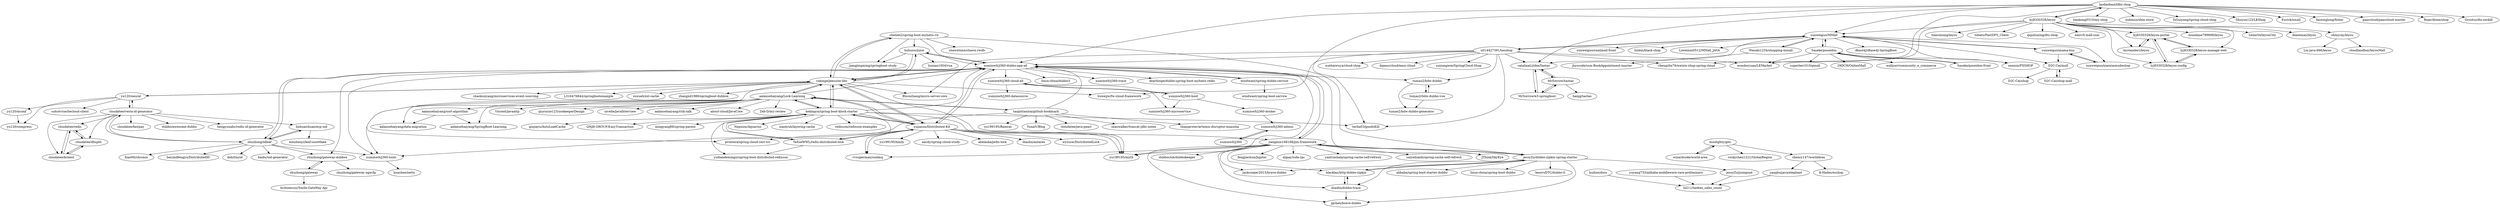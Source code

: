digraph G {
"chenlei2/spring-boot-mybatis-rw" -> "huhuics/joice"
"chenlei2/spring-boot-mybatis-rw" -> "jessyZu/dubbo-zipkin-spring-starter"
"chenlei2/spring-boot-mybatis-rw" -> "jiangjingming/springboot-study" ["e"=1]
"chenlei2/spring-boot-mybatis-rw" -> "xuminwlt/j360-dubbo-app-all"
"chenlei2/spring-boot-mybatis-rw" -> "shawntime/shawn-rwdb"
"chenlei2/spring-boot-mybatis-rw" -> "vakinge/jeesuite-libs"
"windwant/spring-dubbo-service" -> "windwant/spring-boot-service"
"windwant/spring-dubbo-service" -> "xuminwlt/j360-dubbo-app-all"
"taojintianxia/github-bookmark" -> "YunaiV/Blog" ["e"=1]
"taojintianxia/github-bookmark" -> "xuminwlt/j360-tools"
"taojintianxia/github-bookmark" -> "xuminwlt/j360-dubbo-app-all"
"taojintianxia/github-bookmark" -> "cloudatee/java-pearl"
"taojintianxia/github-bookmark" -> "aalansehaiyang/Lock-Learning"
"taojintianxia/github-bookmark" -> "seaswalker/tomcat-jdbc-notes"
"taojintianxia/github-bookmark" -> "chanjarster/artemis-disruptor-miaosha" ["e"=1]
"taojintianxia/github-bookmark" -> "yu199195/Raincat" ["e"=1]
"Saseke/poseidon" -> "Saseke/poseidon-front"
"Saseke/poseidon" -> "sunweiguo/MMall"
"Saseke/poseidon" -> "zenmin/FXSHOP"
"Saseke/poseidon" -> "wonderyuan/LEMarket" ["e"=1]
"Saseke/poseidon" -> "superlee1010/gmall" ["e"=1]
"Saseke/poseidon" -> "29DCH/OnlineMall" ["e"=1]
"Saseke/poseidon" -> "walljser/community_e_commerce" ["e"=1]
"linhuaichuan/ecp-uid" -> "zhuzhong/idleaf"
"linhuaichuan/ecp-uid" -> "weizhenyi/leaf-snowflake"
"lyj8330328/leyou" -> "lyj8330328/leyou-portal"
"lyj8330328/leyou" -> "lyj8330328/leyou-manage-web"
"lyj8330328/leyou" -> "bystanderc/leyou"
"lyj8330328/leyou" -> "mundane799699/leyou"
"lyj8330328/leyou" -> "lyj8330328/leyou-config"
"lyj8330328/leyou" -> "ohmyray/leyou"
"lyj8330328/leyou" -> "laodaobazi/ldbz-shop"
"lyj8330328/leyou" -> "Leme34/leyouCity"
"lyj8330328/leyou" -> "sunweiguo/MMall"
"lyj8330328/leyou" -> "dianemax/leyou"
"lyj8330328/leyou" -> "tiancixiong/leyou"
"lyj8330328/leyou" -> "tobato/FastDFS_Client" ["e"=1]
"lyj8330328/leyou" -> "qiguliuxing/dts-shop" ["e"=1]
"lyj8330328/leyou" -> "xenv/S-mall-ssm" ["e"=1]
"lyj8330328/leyou" -> "wonderyuan/LEMarket" ["e"=1]
"lyj8330328/leyou-manage-web" -> "lyj8330328/leyou-portal"
"lyj8330328/leyou-manage-web" -> "lyj8330328/leyou-config"
"kekingcn/spring-boot-klock-starter" -> "yujiasun/Distributed-Kit"
"kekingcn/spring-boot-klock-starter" -> "TaXueWWL/redis-distributed-lock"
"kekingcn/spring-boot-klock-starter" -> "aalansehaiyang/Lock-Learning"
"kekingcn/spring-boot-klock-starter" -> "qiujiayu/AutoLoadCache" ["e"=1]
"kekingcn/spring-boot-klock-starter" -> "xuminwlt/j360-dubbo-app-all"
"kekingcn/spring-boot-klock-starter" -> "vakinge/jeesuite-libs"
"kekingcn/spring-boot-klock-starter" -> "QNJR-GROUP/EasyTransaction" ["e"=1]
"kekingcn/spring-boot-klock-starter" -> "mingyang66/spring-parent" ["e"=1]
"kekingcn/spring-boot-klock-starter" -> "vvsuperman/coolmq" ["e"=1]
"kekingcn/spring-boot-klock-starter" -> "Nepxion/Aquarius" ["e"=1]
"kekingcn/spring-boot-klock-starter" -> "xiaolyuh/layering-cache" ["e"=1]
"kekingcn/spring-boot-klock-starter" -> "techa03/goodsKill" ["e"=1]
"kekingcn/spring-boot-klock-starter" -> "yudiandemingzi/spring-boot-distributed-redisson" ["e"=1]
"kekingcn/spring-boot-klock-starter" -> "redisson/redisson-examples"
"kekingcn/spring-boot-klock-starter" -> "yu199195/myth" ["e"=1]
"u014427391/taoshop" -> "sunweiguo/MMall"
"u014427391/taoshop" -> "tumao2/hdw-dubbo"
"u014427391/taoshop" -> "xuminwlt/j360-dubbo-app-all"
"u014427391/taoshop" -> "chengzhx76/weixin-shop-spring-cloud" ["e"=1]
"u014427391/taoshop" -> "wonderyuan/LEMarket" ["e"=1]
"u014427391/taoshop" -> "Blucezhang/micro-server-own" ["e"=1]
"u014427391/taoshop" -> "xuehaiwuya/cloud-shop" ["e"=1]
"u014427391/taoshop" -> "dqeasycloud/easy-cloud" ["e"=1]
"u014427391/taoshop" -> "suxiongwei/SpringCloud-Shop" ["e"=1]
"u014427391/taoshop" -> "liuweijw/fw-cloud-framework" ["e"=1]
"u014427391/taoshop" -> "catalinaLi/ideaTaotao"
"u014427391/taoshop" -> "techa03/goodsKill" ["e"=1]
"TaXueWWL/redis-distributed-lock" -> "kekingcn/spring-boot-klock-starter"
"TaXueWWL/redis-distributed-lock" -> "yujiasun/Distributed-Kit"
"TaXueWWL/redis-distributed-lock" -> "yudiandemingzi/spring-boot-distributed-redisson" ["e"=1]
"zhuzhong/idleaf" -> "linhuaichuan/ecp-uid"
"zhuzhong/idleaf" -> "baidu/uid-generator" ["e"=1]
"zhuzhong/idleaf" -> "xuminwlt/j360-dubbo-app-all"
"zhuzhong/idleaf" -> "cloudatee/vesta-id-generator"
"zhuzhong/idleaf" -> "xuminwlt/j360-tools"
"zhuzhong/idleaf" -> "XiaoMi/chronos" ["e"=1]
"zhuzhong/idleaf" -> "beyondfengyu/DistributedID" ["e"=1]
"zhuzhong/idleaf" -> "zhuzhong/gateway-dubbox"
"zhuzhong/idleaf" -> "didi/tinyid" ["e"=1]
"laodaobazi/ldbz-shop" -> "lyj8330328/leyou"
"laodaobazi/ldbz-shop" -> "chengzhx76/weixin-shop-spring-cloud" ["e"=1]
"laodaobazi/ldbz-shop" -> "catalinaLi/ideaTaotao"
"laodaobazi/ldbz-shop" -> "tiankong0310/my-shop" ["e"=1]
"laodaobazi/ldbz-shop" -> "xubinux/xbin-store" ["e"=1]
"laodaobazi/ldbz-shop" -> "sunweiguo/MMall"
"laodaobazi/ldbz-shop" -> "xuminwlt/j360-dubbo-app-all"
"laodaobazi/ldbz-shop" -> "SiGuiyang/spring-cloud-shop" ["e"=1]
"laodaobazi/ldbz-shop" -> "techa03/goodsKill" ["e"=1]
"laodaobazi/ldbz-shop" -> "Shuyun123/LKShop" ["e"=1]
"laodaobazi/ldbz-shop" -> "Exrick/xmall" ["e"=1]
"laodaobazi/ldbz-shop" -> "fanxinglong/fisher" ["e"=1]
"laodaobazi/ldbz-shop" -> "paascloud/paascloud-master" ["e"=1]
"laodaobazi/ldbz-shop" -> "RojerAlone/shop" ["e"=1]
"laodaobazi/ldbz-shop" -> "Grootzz/dis-seckill" ["e"=1]
"aalansehaiyang/sort-algorithm" -> "aalansehaiyang/data-migration"
"aalansehaiyang/sort-algorithm" -> "aalansehaiyang/SpringBoot-Learning"
"MrSorrow/taotao" -> "hanjg/taotao"
"MrSorrow/taotao" -> "catalinaLi/ideaTaotao"
"MrSorrow/taotao" -> "MrSorrow/e3-springboot"
"yujiasun/Distributed-Kit" -> "xuminwlt/j360-dubbo-app-all"
"yujiasun/Distributed-Kit" -> "kekingcn/spring-boot-klock-starter"
"yujiasun/Distributed-Kit" -> "TaXueWWL/redis-distributed-lock"
"yujiasun/Distributed-Kit" -> "yu199195/myth" ["e"=1]
"yujiasun/Distributed-Kit" -> "aalansehaiyang/Lock-Learning"
"yujiasun/Distributed-Kit" -> "vakinge/jeesuite-libs"
"yujiasun/Distributed-Kit" -> "wyzssw/DistributedLock"
"yujiasun/Distributed-Kit" -> "yu199195/hmily" ["e"=1]
"yujiasun/Distributed-Kit" -> "vvsuperman/coolmq" ["e"=1]
"yujiasun/Distributed-Kit" -> "eacdy/spring-cloud-study" ["e"=1]
"yujiasun/Distributed-Kit" -> "abelaska/jedis-lock"
"yujiasun/Distributed-Kit" -> "prontera/spring-cloud-rest-tcc" ["e"=1]
"yujiasun/Distributed-Kit" -> "jiangmin168168/jim-framework"
"yujiasun/Distributed-Kit" -> "ihaolin/antares" ["e"=1]
"jiangmin168168/jim-framework" -> "yantrashala/spring-cache-self-refresh"
"jiangmin168168/jim-framework" -> "jessyZu/dubbo-zipkin-spring-starter"
"jiangmin168168/jim-framework" -> "xuminwlt/j360-dubbo-app-all"
"jiangmin168168/jim-framework" -> "vvsuperman/coolmq" ["e"=1]
"jiangmin168168/jim-framework" -> "saiyedzaidi/spring-cache-self-refresh"
"jiangmin168168/jim-framework" -> "dubboclub/dubbokeeper" ["e"=1]
"jiangmin168168/jim-framework" -> "blacklau/http-dubbo-zipkin"
"jiangmin168168/jim-framework" -> "yu199195/myth" ["e"=1]
"jiangmin168168/jim-framework" -> "JThink/SkyEye" ["e"=1]
"jiangmin168168/jim-framework" -> "ihaolin/dubbo-trace"
"jiangmin168168/jim-framework" -> "jackcooper2015/brave-dubbo"
"jiangmin168168/jim-framework" -> "fengjiachun/Jupiter" ["e"=1]
"jiangmin168168/jim-framework" -> "alipay/sofa-rpc" ["e"=1]
"jiangmin168168/jim-framework" -> "jgchen/brave-dubbo"
"yu120/neural" -> "vakinge/jeesuite-libs"
"yu120/neural" -> "yu120/compress"
"yu120/neural" -> "cloudatee/vesta-id-generator"
"yu120/neural" -> "sohutv/cachecloud-client" ["e"=1]
"yu120/neural" -> "yu120/mconf"
"sunweiguo/MMall" -> "sunweiguo/mama-buy"
"sunweiguo/MMall" -> "sunweiguo/snailmall-front"
"sunweiguo/MMall" -> "sunweiguo/xiaoxiaoxudeshop"
"sunweiguo/MMall" -> "u014427391/taoshop"
"sunweiguo/MMall" -> "Wasabi1234/shopping-mmall"
"sunweiguo/MMall" -> "Saseke/poseidon"
"sunweiguo/MMall" -> "lizibin/black-shop" ["e"=1]
"sunweiguo/MMall" -> "catalinaLi/ideaTaotao"
"sunweiguo/MMall" -> "Liweimin0512/MMall_JAVA" ["e"=1]
"sunweiguo/MMall" -> "D2C-Cai/mall"
"sunweiguo/MMall" -> "zenmin/FXSHOP"
"sunweiguo/MMall" -> "iBase4J/iBase4J-SpringBoot" ["e"=1]
"zhuzhong/gateway-dubbox" -> "zhuzhong/gateway"
"zhuzhong/gateway-dubbox" -> "zhuzhong/gateway-ngxcfg"
"wizardcode/world-area" -> "moolighty/geo"
"vakinge/jeesuite-libs" -> "xuminwlt/j360-dubbo-app-all"
"vakinge/jeesuite-libs" -> "huhuics/joice"
"vakinge/jeesuite-libs" -> "yu120/neural"
"vakinge/jeesuite-libs" -> "yujiasun/Distributed-Kit"
"vakinge/jeesuite-libs" -> "L316476844/springbootexample" ["e"=1]
"vakinge/jeesuite-libs" -> "aalansehaiyang/Lock-Learning"
"vakinge/jeesuite-libs" -> "chenlei2/spring-boot-mybatis-rw"
"vakinge/jeesuite-libs" -> "xuxueli/xxl-cache" ["e"=1]
"vakinge/jeesuite-libs" -> "kekingcn/spring-boot-klock-starter"
"vakinge/jeesuite-libs" -> "Blucezhang/micro-server-own" ["e"=1]
"vakinge/jeesuite-libs" -> "prontera/spring-cloud-rest-tcc" ["e"=1]
"vakinge/jeesuite-libs" -> "liuweijw/fw-cloud-framework" ["e"=1]
"vakinge/jeesuite-libs" -> "chaokunyang/microservices-event-sourcing" ["e"=1]
"vakinge/jeesuite-libs" -> "yu199195/myth" ["e"=1]
"vakinge/jeesuite-libs" -> "zhangxd1989/springboot-dubbox" ["e"=1]
"ohmyray/leyou" -> "Liu-java-666/leyou"
"ohmyray/leyou" -> "cloudlandboy/leyouMall"
"catalinaLi/ideaTaotao" -> "MrSorrow/e3-springboot"
"catalinaLi/ideaTaotao" -> "MrSorrow/taotao"
"xuminwlt/j360-dubbo-app-all" -> "yujiasun/Distributed-Kit"
"xuminwlt/j360-dubbo-app-all" -> "vakinge/jeesuite-libs"
"xuminwlt/j360-dubbo-app-all" -> "huhuics/joice"
"xuminwlt/j360-dubbo-app-all" -> "windwant/spring-dubbo-service"
"xuminwlt/j360-dubbo-app-all" -> "jiangmin168168/jim-framework"
"xuminwlt/j360-dubbo-app-all" -> "tumao2/hdw-dubbo"
"xuminwlt/j360-dubbo-app-all" -> "yu199195/myth" ["e"=1]
"xuminwlt/j360-dubbo-app-all" -> "xuminwlt/j360-cloud-all"
"xuminwlt/j360-dubbo-app-all" -> "zhuzhong/gateway-dubbox"
"xuminwlt/j360-dubbo-app-all" -> "JThink/SkyEye" ["e"=1]
"xuminwlt/j360-dubbo-app-all" -> "zhuzhong/idleaf"
"xuminwlt/j360-dubbo-app-all" -> "linux-china/dubbo3" ["e"=1]
"xuminwlt/j360-dubbo-app-all" -> "xuminwlt/j360-tools"
"xuminwlt/j360-dubbo-app-all" -> "xuminwlt/j360-trace"
"xuminwlt/j360-dubbo-app-all" -> "dearbinge/dubbo-spring-boot-mybatis-redis" ["e"=1]
"moolighty/geo" -> "rockychen1221/GlobalRegion"
"moolighty/geo" -> "wizardcode/world-area"
"moolighty/geo" -> "chency147/worldArea"
"huhuics/joice" -> "vakinge/jeesuite-libs"
"huhuics/joice" -> "xuminwlt/j360-dubbo-app-all"
"huhuics/joice" -> "liunian1004/vua" ["e"=1]
"huhuics/joice" -> "jiangjingming/springboot-study" ["e"=1]
"aalansehaiyang/Lock-Learning" -> "aalansehaiyang/risk-talk" ["e"=1]
"aalansehaiyang/Lock-Learning" -> "kekingcn/spring-boot-klock-starter"
"aalansehaiyang/Lock-Learning" -> "yujiasun/Distributed-Kit"
"aalansehaiyang/Lock-Learning" -> "aalansehaiyang/sort-algorithm"
"aalansehaiyang/Lock-Learning" -> "about-cloud/JavaCore" ["e"=1]
"aalansehaiyang/Lock-Learning" -> "vakinge/jeesuite-libs"
"aalansehaiyang/Lock-Learning" -> "aalansehaiyang/SpringBoot-Learning"
"aalansehaiyang/Lock-Learning" -> "xuminwlt/j360-dubbo-app-all"
"aalansehaiyang/Lock-Learning" -> "Zeb-D/my-review" ["e"=1]
"aalansehaiyang/Lock-Learning" -> "Viscent/javamtp" ["e"=1]
"aalansehaiyang/Lock-Learning" -> "taojintianxia/github-bookmark"
"aalansehaiyang/Lock-Learning" -> "qiurunze123/zookeeperDesign" ["e"=1]
"aalansehaiyang/Lock-Learning" -> "nivelle/javaInterview" ["e"=1]
"aalansehaiyang/Lock-Learning" -> "xuminwlt/j360-tools"
"aalansehaiyang/Lock-Learning" -> "aalansehaiyang/data-migration"
"sunweiguo/xiaoxiaoxudeshop" -> "sunweiguo/mama-buy"
"Saseke/poseidon-front" -> "Saseke/poseidon"
"MrSorrow/e3-springboot" -> "catalinaLi/ideaTaotao"
"MrSorrow/e3-springboot" -> "MrSorrow/taotao"
"lyj8330328/leyou-portal" -> "lyj8330328/leyou-manage-web"
"lyj8330328/leyou-portal" -> "lyj8330328/leyou-config"
"lyj8330328/leyou-portal" -> "bystanderc/leyou"
"D2C-Cai/shop-mall" -> "D2C-Cai/mall"
"cloudatee/redic" -> "cloudatee/dbsplit"
"cloudatee/redic" -> "cloudatee/kclient"
"Wasabi1234/shopping-mmall" -> "sunweiguo/MMall"
"Wasabi1234/shopping-mmall" -> "jhyscode/ssm-BookAppointment-master" ["e"=1]
"cloudatee/dbsplit" -> "cloudatee/redic"
"cloudatee/dbsplit" -> "cloudatee/kclient"
"xuminwlt/j360-tools" -> "huashen/netty"
"yu120/mconf" -> "yu120/compress"
"bystanderc/leyou" -> "lyj8330328/leyou-portal"
"sunweiguo/mama-buy" -> "sunweiguo/xiaoxiaoxudeshop"
"sunweiguo/mama-buy" -> "sunweiguo/MMall"
"sunweiguo/mama-buy" -> "D2C-Cai/mall"
"tumao2/hdw-dubbo" -> "tumao2/hdw-dubbo-vue"
"tumao2/hdw-dubbo" -> "tumao2/hdw-dubbo-generator"
"cloudatee/vesta-id-generator" -> "cloudatee/dbsplit"
"cloudatee/vesta-id-generator" -> "cloudatee/kclient"
"cloudatee/vesta-id-generator" -> "zhuzhong/idleaf"
"cloudatee/vesta-id-generator" -> "cloudatee/redic"
"cloudatee/vesta-id-generator" -> "cloudatee/fastpay"
"cloudatee/vesta-id-generator" -> "linhuaichuan/ecp-uid"
"cloudatee/vesta-id-generator" -> "yu120/neural"
"cloudatee/vesta-id-generator" -> "dubbo/awesome-dubbo" ["e"=1]
"cloudatee/vesta-id-generator" -> "hengyunabc/redis-id-generator" ["e"=1]
"D2C-Cai/mall" -> "D2C-Cai/shop-mall"
"D2C-Cai/mall" -> "D2C-Cai/shop"
"cloudatee/kclient" -> "cloudatee/dbsplit"
"cloudatee/kclient" -> "cloudatee/redic"
"jessyZu/dubbo-zipkin-spring-starter" -> "jgchen/brave-dubbo"
"jessyZu/dubbo-zipkin-spring-starter" -> "blacklau/http-dubbo-zipkin"
"jessyZu/dubbo-zipkin-spring-starter" -> "ihaolin/dubbo-trace"
"jessyZu/dubbo-zipkin-spring-starter" -> "jessyZu/jsongood"
"jessyZu/dubbo-zipkin-spring-starter" -> "jackcooper2015/brave-dubbo"
"jessyZu/dubbo-zipkin-spring-starter" -> "alibaba/spring-boot-starter-dubbo" ["e"=1]
"jessyZu/dubbo-zipkin-spring-starter" -> "linux-china/spring-boot-dubbo" ["e"=1]
"jessyZu/dubbo-zipkin-spring-starter" -> "jiangmin168168/jim-framework"
"jessyZu/dubbo-zipkin-spring-starter" -> "lenovoDTC/dubbo-G" ["e"=1]
"blacklau/http-dubbo-zipkin" -> "ihaolin/dubbo-trace"
"blacklau/http-dubbo-zipkin" -> "jessyZu/dubbo-zipkin-spring-starter"
"xuminwlt/j360" -> "xuminwlt/j360-admin"
"xuminwlt/j360-admin" -> "xuminwlt/j360"
"xuminwlt/j360-boot" -> "xuminwlt/j360-cloud-all"
"xuminwlt/j360-boot" -> "xuminwlt/j360-microservice"
"xuminwlt/j360-boot" -> "xuminwlt/j360-docker"
"xuminwlt/j360-cloud-all" -> "xuminwlt/j360-boot"
"xuminwlt/j360-cloud-all" -> "xuminwlt/j360-microservice"
"xuminwlt/j360-cloud-all" -> "xuminwlt/j360-datasource"
"xuminwlt/j360-docker" -> "xuminwlt/j360-admin"
"lyj8330328/leyou-config" -> "lyj8330328/leyou-manage-web"
"lyj8330328/leyou-config" -> "lyj8330328/leyou-portal"
"chency147/worldArea" -> "yanghuijava/elephant"
"chency147/worldArea" -> "K-Hades/esshop"
"zhuzhong/gateway" -> "zhuzhong/gateway-dubbox"
"zhuzhong/gateway" -> "lxchinesszz/Smile-GateWay-Api"
"yanghuijava/elephant" -> "hl211/taobao_sales_count"
"ihaolin/dubbo-trace" -> "blacklau/http-dubbo-zipkin"
"ihaolin/dubbo-trace" -> "jgchen/brave-dubbo"
"huihoo/docs" -> "hl211/taobao_sales_count"
"tumao2/hdw-dubbo-vue" -> "tumao2/hdw-dubbo-generator"
"tumao2/hdw-dubbo-vue" -> "tumao2/hdw-dubbo"
"yuyang733/alibaba-middleware-race-preliminary" -> "hl211/taobao_sales_count"
"jessyZu/jsongood" -> "hl211/taobao_sales_count"
"chenlei2/spring-boot-mybatis-rw" ["l"="9.196,18.764"]
"huhuics/joice" ["l"="9.169,18.766"]
"jessyZu/dubbo-zipkin-spring-starter" ["l"="9.236,18.718"]
"jiangjingming/springboot-study" ["l"="0.902,17.042"]
"xuminwlt/j360-dubbo-app-all" ["l"="9.145,18.755"]
"shawntime/shawn-rwdb" ["l"="9.24,18.783"]
"vakinge/jeesuite-libs" ["l"="9.159,18.792"]
"windwant/spring-dubbo-service" ["l"="9.125,18.727"]
"windwant/spring-boot-service" ["l"="9.101,18.712"]
"taojintianxia/github-bookmark" ["l"="9.137,18.835"]
"YunaiV/Blog" ["l"="9.865,21.1"]
"xuminwlt/j360-tools" ["l"="9.162,18.813"]
"cloudatee/java-pearl" ["l"="9.134,18.885"]
"aalansehaiyang/Lock-Learning" ["l"="9.13,18.797"]
"seaswalker/tomcat-jdbc-notes" ["l"="9.118,18.866"]
"chanjarster/artemis-disruptor-miaosha" ["l"="9.804,21.09"]
"yu199195/Raincat" ["l"="9.88,21.059"]
"Saseke/poseidon" ["l"="9.056,18.542"]
"Saseke/poseidon-front" ["l"="9.062,18.514"]
"sunweiguo/MMall" ["l"="9.042,18.595"]
"zenmin/FXSHOP" ["l"="9.047,18.564"]
"wonderyuan/LEMarket" ["l"="0.568,17.835"]
"superlee1010/gmall" ["l"="22.538,26.953"]
"29DCH/OnlineMall" ["l"="0.58,17.855"]
"walljser/community_e_commerce" ["l"="25.102,-30.395"]
"linhuaichuan/ecp-uid" ["l"="9.226,18.85"]
"zhuzhong/idleaf" ["l"="9.206,18.808"]
"weizhenyi/leaf-snowflake" ["l"="9.241,18.887"]
"lyj8330328/leyou" ["l"="8.975,18.636"]
"lyj8330328/leyou-portal" ["l"="8.948,18.646"]
"lyj8330328/leyou-manage-web" ["l"="8.944,18.628"]
"bystanderc/leyou" ["l"="8.959,18.661"]
"mundane799699/leyou" ["l"="8.947,18.608"]
"lyj8330328/leyou-config" ["l"="8.935,18.641"]
"ohmyray/leyou" ["l"="8.909,18.622"]
"laodaobazi/ldbz-shop" ["l"="9.04,18.655"]
"Leme34/leyouCity" ["l"="8.968,18.603"]
"dianemax/leyou" ["l"="8.98,18.666"]
"tiancixiong/leyou" ["l"="8.935,18.669"]
"tobato/FastDFS_Client" ["l"="10.003,21.282"]
"qiguliuxing/dts-shop" ["l"="12.166,-12.426"]
"xenv/S-mall-ssm" ["l"="0.524,17.811"]
"kekingcn/spring-boot-klock-starter" ["l"="9.114,18.812"]
"yujiasun/Distributed-Kit" ["l"="9.119,18.774"]
"TaXueWWL/redis-distributed-lock" ["l"="9.086,18.809"]
"qiujiayu/AutoLoadCache" ["l"="9.782,21.191"]
"QNJR-GROUP/EasyTransaction" ["l"="9.835,21.152"]
"mingyang66/spring-parent" ["l"="7.195,17.989"]
"vvsuperman/coolmq" ["l"="9.835,21.102"]
"Nepxion/Aquarius" ["l"="8.143,19.152"]
"xiaolyuh/layering-cache" ["l"="9.974,21.134"]
"techa03/goodsKill" ["l"="7.089,18.009"]
"yudiandemingzi/spring-boot-distributed-redisson" ["l"="-26.219,18.101"]
"redisson/redisson-examples" ["l"="9.074,18.859"]
"yu199195/myth" ["l"="9.831,21.13"]
"u014427391/taoshop" ["l"="9.09,18.651"]
"tumao2/hdw-dubbo" ["l"="9.125,18.686"]
"chengzhx76/weixin-shop-spring-cloud" ["l"="6.823,18.418"]
"Blucezhang/micro-server-own" ["l"="6.791,18.572"]
"xuehaiwuya/cloud-shop" ["l"="6.84,18.594"]
"dqeasycloud/easy-cloud" ["l"="8.262,18.192"]
"suxiongwei/SpringCloud-Shop" ["l"="6.858,18.74"]
"liuweijw/fw-cloud-framework" ["l"="8.453,19.272"]
"catalinaLi/ideaTaotao" ["l"="9.084,18.613"]
"baidu/uid-generator" ["l"="9.828,21.307"]
"cloudatee/vesta-id-generator" ["l"="9.246,18.837"]
"XiaoMi/chronos" ["l"="10.821,26.507"]
"beyondfengyu/DistributedID" ["l"="10.012,21.076"]
"zhuzhong/gateway-dubbox" ["l"="9.225,18.768"]
"didi/tinyid" ["l"="9.844,21.22"]
"tiankong0310/my-shop" ["l"="12.142,-12.377"]
"xubinux/xbin-store" ["l"="6.784,18.3"]
"SiGuiyang/spring-cloud-shop" ["l"="7.094,18.053"]
"Shuyun123/LKShop" ["l"="48.431,1.468"]
"Exrick/xmall" ["l"="6.769,18.164"]
"fanxinglong/fisher" ["l"="8.85,17.162"]
"paascloud/paascloud-master" ["l"="6.8,18.075"]
"RojerAlone/shop" ["l"="0.544,17.82"]
"Grootzz/dis-seckill" ["l"="7.168,17.992"]
"aalansehaiyang/sort-algorithm" ["l"="9.078,18.789"]
"aalansehaiyang/data-migration" ["l"="9.093,18.779"]
"aalansehaiyang/SpringBoot-Learning" ["l"="9.097,18.792"]
"MrSorrow/taotao" ["l"="9.107,18.588"]
"hanjg/taotao" ["l"="9.127,18.565"]
"MrSorrow/e3-springboot" ["l"="9.111,18.605"]
"wyzssw/DistributedLock" ["l"="9.099,18.75"]
"yu199195/hmily" ["l"="9.851,21.136"]
"eacdy/spring-cloud-study" ["l"="6.752,18.37"]
"abelaska/jedis-lock" ["l"="9.071,18.751"]
"prontera/spring-cloud-rest-tcc" ["l"="9.86,21.167"]
"jiangmin168168/jim-framework" ["l"="9.193,18.717"]
"ihaolin/antares" ["l"="6.601,19.33"]
"yantrashala/spring-cache-self-refresh" ["l"="9.201,18.673"]
"saiyedzaidi/spring-cache-self-refresh" ["l"="9.185,18.69"]
"dubboclub/dubbokeeper" ["l"="9.737,21.16"]
"blacklau/http-dubbo-zipkin" ["l"="9.221,18.704"]
"JThink/SkyEye" ["l"="9.812,21.106"]
"ihaolin/dubbo-trace" ["l"="9.224,18.689"]
"jackcooper2015/brave-dubbo" ["l"="9.218,18.726"]
"fengjiachun/Jupiter" ["l"="5.39,19.832"]
"alipay/sofa-rpc" ["l"="9.703,21.149"]
"jgchen/brave-dubbo" ["l"="9.24,18.697"]
"yu120/neural" ["l"="9.198,18.842"]
"yu120/compress" ["l"="9.19,18.874"]
"sohutv/cachecloud-client" ["l"="-24.823,23.12"]
"yu120/mconf" ["l"="9.204,18.888"]
"sunweiguo/mama-buy" ["l"="9.011,18.577"]
"sunweiguo/snailmall-front" ["l"="9.022,18.607"]
"sunweiguo/xiaoxiaoxudeshop" ["l"="9.023,18.561"]
"Wasabi1234/shopping-mmall" ["l"="9.068,18.579"]
"lizibin/black-shop" ["l"="1.457,16.442"]
"Liweimin0512/MMall_JAVA" ["l"="0.498,17.836"]
"D2C-Cai/mall" ["l"="8.996,18.551"]
"iBase4J/iBase4J-SpringBoot" ["l"="-24.856,23.139"]
"zhuzhong/gateway" ["l"="9.264,18.765"]
"zhuzhong/gateway-ngxcfg" ["l"="9.246,18.754"]
"wizardcode/world-area" ["l"="9.546,18.707"]
"moolighty/geo" ["l"="9.517,18.718"]
"L316476844/springbootexample" ["l"="6.919,18.305"]
"xuxueli/xxl-cache" ["l"="8.693,19.194"]
"chaokunyang/microservices-event-sourcing" ["l"="6.807,18.419"]
"zhangxd1989/springboot-dubbox" ["l"="6.876,18.341"]
"Liu-java-666/leyou" ["l"="8.884,18.632"]
"cloudlandboy/leyouMall" ["l"="8.88,18.607"]
"xuminwlt/j360-cloud-all" ["l"="9.04,18.789"]
"linux-china/dubbo3" ["l"="9.734,21.04"]
"xuminwlt/j360-trace" ["l"="9.153,18.723"]
"dearbinge/dubbo-spring-boot-mybatis-redis" ["l"="6.859,18.314"]
"rockychen1221/GlobalRegion" ["l"="9.531,18.745"]
"chency147/worldArea" ["l"="9.47,18.712"]
"liunian1004/vua" ["l"="1.148,17.151"]
"aalansehaiyang/risk-talk" ["l"="10.702,20.984"]
"about-cloud/JavaCore" ["l"="7.165,17.836"]
"Zeb-D/my-review" ["l"="7.18,17.919"]
"Viscent/javamtp" ["l"="7.179,17.901"]
"qiurunze123/zookeeperDesign" ["l"="-35.216,-17.171"]
"nivelle/javaInterview" ["l"="7.172,17.851"]
"D2C-Cai/shop-mall" ["l"="8.973,18.532"]
"cloudatee/redic" ["l"="9.286,18.841"]
"cloudatee/dbsplit" ["l"="9.274,18.85"]
"cloudatee/kclient" ["l"="9.276,18.831"]
"jhyscode/ssm-BookAppointment-master" ["l"="7.03,18.4"]
"huashen/netty" ["l"="9.167,18.837"]
"tumao2/hdw-dubbo-vue" ["l"="9.13,18.666"]
"tumao2/hdw-dubbo-generator" ["l"="9.142,18.675"]
"cloudatee/fastpay" ["l"="9.284,18.879"]
"dubbo/awesome-dubbo" ["l"="8.38,18.512"]
"hengyunabc/redis-id-generator" ["l"="9.678,21.035"]
"D2C-Cai/shop" ["l"="8.996,18.527"]
"jessyZu/jsongood" ["l"="9.307,18.711"]
"alibaba/spring-boot-starter-dubbo" ["l"="9.737,21.099"]
"linux-china/spring-boot-dubbo" ["l"="9.749,21.056"]
"lenovoDTC/dubbo-G" ["l"="6.542,19.304"]
"xuminwlt/j360" ["l"="8.943,18.817"]
"xuminwlt/j360-admin" ["l"="8.957,18.811"]
"xuminwlt/j360-boot" ["l"="9.006,18.789"]
"xuminwlt/j360-microservice" ["l"="9.01,18.807"]
"xuminwlt/j360-docker" ["l"="8.977,18.801"]
"xuminwlt/j360-datasource" ["l"="9.027,18.818"]
"yanghuijava/elephant" ["l"="9.422,18.709"]
"K-Hades/esshop" ["l"="9.475,18.694"]
"lxchinesszz/Smile-GateWay-Api" ["l"="9.293,18.763"]
"hl211/taobao_sales_count" ["l"="9.368,18.708"]
"huihoo/docs" ["l"="9.381,18.688"]
"yuyang733/alibaba-middleware-race-preliminary" ["l"="9.383,18.721"]
}